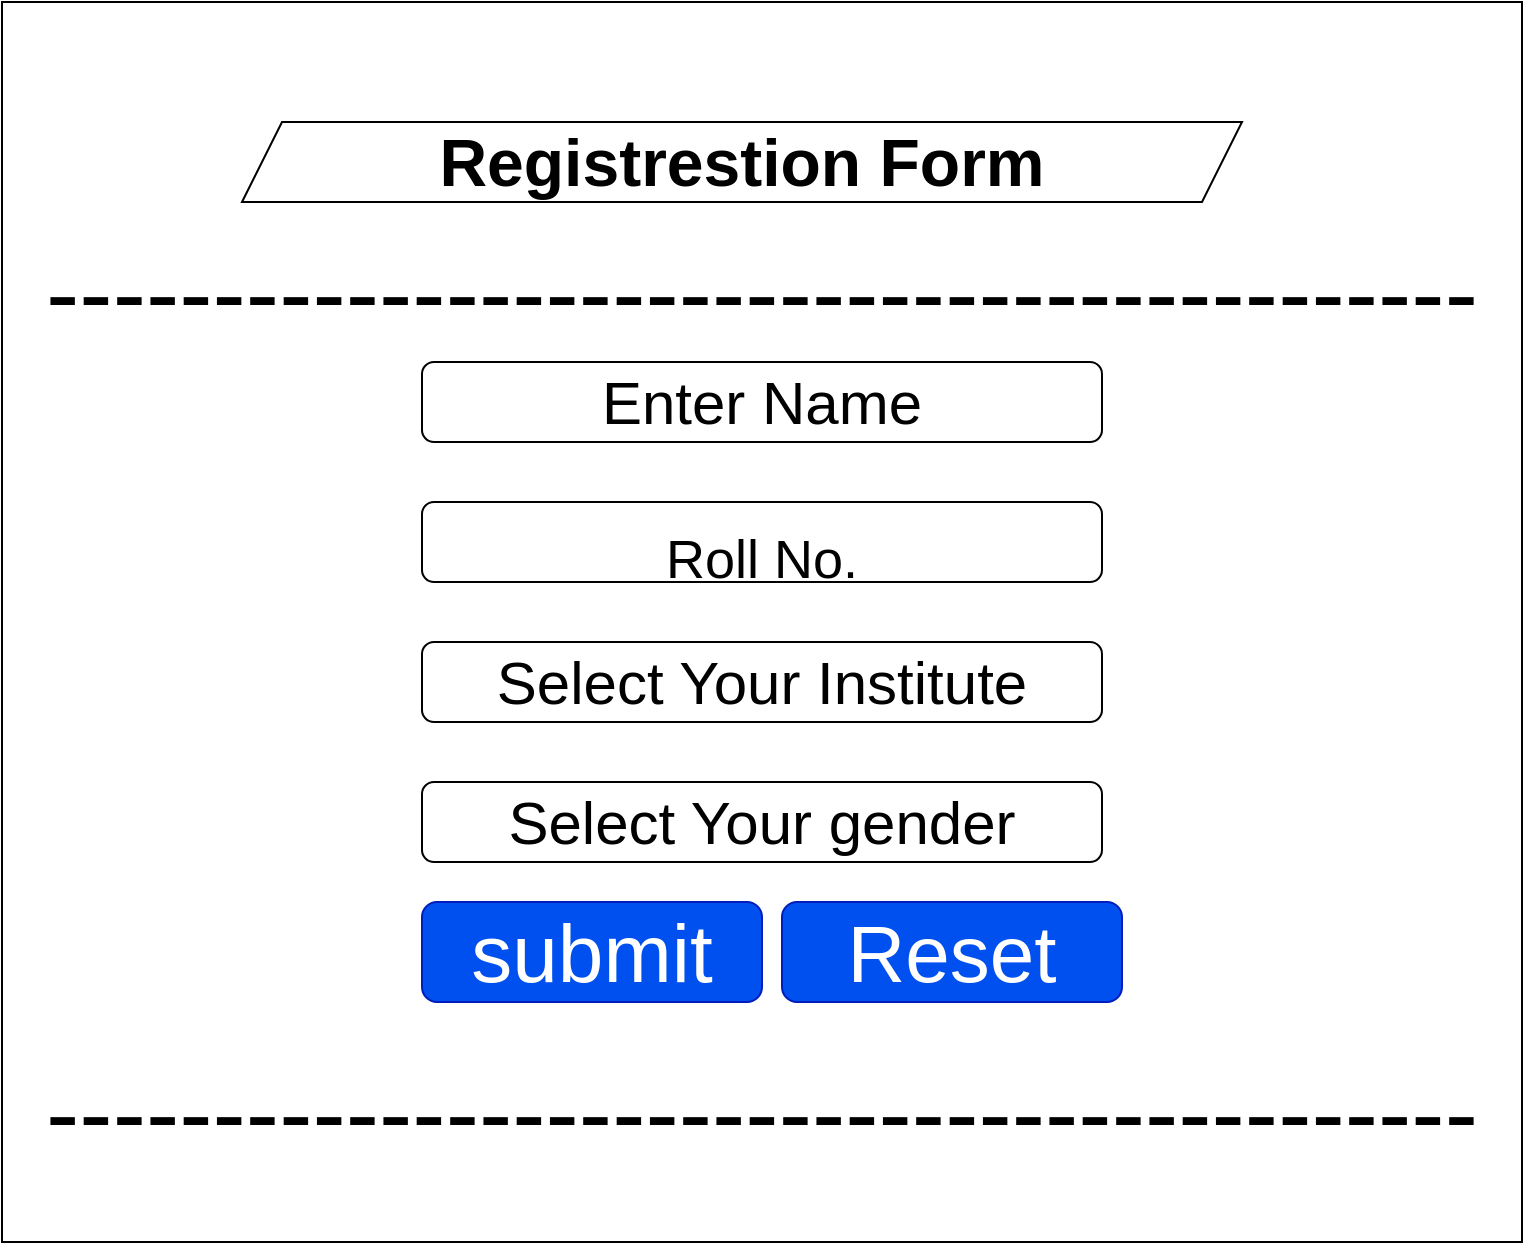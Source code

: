 <mxfile version="28.0.6">
  <diagram name="Page-1" id="E_C2FgLV05fxSceBKMsZ">
    <mxGraphModel dx="1042" dy="623" grid="1" gridSize="10" guides="1" tooltips="1" connect="1" arrows="1" fold="1" page="1" pageScale="1" pageWidth="850" pageHeight="1100" math="0" shadow="0">
      <root>
        <mxCell id="0" />
        <mxCell id="1" parent="0" />
        <mxCell id="4bU7H1YwfBVtHh8ljjKs-2" value="" style="rounded=0;whiteSpace=wrap;html=1;strokeColor=default;" parent="1" vertex="1">
          <mxGeometry x="60" y="330" width="760" height="620" as="geometry" />
        </mxCell>
        <mxCell id="4bU7H1YwfBVtHh8ljjKs-14" value="-------------------------------------------" style="text;html=1;align=center;verticalAlign=middle;whiteSpace=wrap;rounded=0;fontSize=50;" parent="1" vertex="1">
          <mxGeometry x="80" y="460" width="720" height="30" as="geometry" />
        </mxCell>
        <mxCell id="4bU7H1YwfBVtHh8ljjKs-17" value="&lt;span style=&quot;font-size: 30px;&quot;&gt;Enter Name&lt;/span&gt;" style="rounded=1;whiteSpace=wrap;html=1;" parent="1" vertex="1">
          <mxGeometry x="270" y="510" width="340" height="40" as="geometry" />
        </mxCell>
        <mxCell id="4bU7H1YwfBVtHh8ljjKs-19" value="&lt;span style=&quot;font-size: 30px;&quot;&gt;Select Your Institute&lt;/span&gt;" style="rounded=1;whiteSpace=wrap;html=1;" parent="1" vertex="1">
          <mxGeometry x="270" y="650" width="340" height="40" as="geometry" />
        </mxCell>
        <mxCell id="4bU7H1YwfBVtHh8ljjKs-21" value="&lt;font style=&quot;color: light-dark(rgb(0, 0, 0), rgb(255, 255, 255)); font-size: 27px;&quot;&gt;&lt;br&gt;&lt;/font&gt;&lt;div&gt;&lt;font style=&quot;font-size: 27px;&quot;&gt;Roll No.&lt;br&gt;&lt;/font&gt;&lt;div&gt;&lt;br&gt;&lt;/div&gt;&lt;/div&gt;" style="rounded=1;whiteSpace=wrap;html=1;" parent="1" vertex="1">
          <mxGeometry x="270" y="580" width="340" height="40" as="geometry" />
        </mxCell>
        <mxCell id="4bU7H1YwfBVtHh8ljjKs-22" value="&lt;font style=&quot;font-size: 41px;&quot;&gt;submit&lt;/font&gt;" style="rounded=1;whiteSpace=wrap;html=1;fontSize=44;fillColor=#0050ef;fontColor=#ffffff;strokeColor=#001DBC;" parent="1" vertex="1">
          <mxGeometry x="270" y="780" width="170" height="50" as="geometry" />
        </mxCell>
        <mxCell id="4bU7H1YwfBVtHh8ljjKs-23" value="-------------------------------------------" style="text;html=1;align=center;verticalAlign=middle;whiteSpace=wrap;rounded=0;fontSize=50;" parent="1" vertex="1">
          <mxGeometry x="80" y="870" width="720" height="30" as="geometry" />
        </mxCell>
        <mxCell id="_6uMBUElYHicD9cn7aDi-2" value="&lt;b style=&quot;font-size: 33px;&quot;&gt;Registrestion Form&lt;/b&gt;" style="shape=parallelogram;perimeter=parallelogramPerimeter;whiteSpace=wrap;html=1;fixedSize=1;rounded=0;strokeColor=default;align=center;verticalAlign=middle;fontFamily=Helvetica;fontSize=12;fontColor=default;fillColor=default;" vertex="1" parent="1">
          <mxGeometry x="180" y="390" width="500" height="40" as="geometry" />
        </mxCell>
        <mxCell id="_6uMBUElYHicD9cn7aDi-4" value="&lt;span style=&quot;font-size: 30px;&quot;&gt;Select Your gender&lt;/span&gt;" style="rounded=1;whiteSpace=wrap;html=1;" vertex="1" parent="1">
          <mxGeometry x="270" y="720" width="340" height="40" as="geometry" />
        </mxCell>
        <mxCell id="_6uMBUElYHicD9cn7aDi-6" value="&lt;font style=&quot;font-size: 40px;&quot;&gt;Reset&lt;/font&gt;" style="rounded=1;whiteSpace=wrap;html=1;fontSize=44;fillColor=#0050ef;fontColor=#ffffff;strokeColor=#001DBC;" vertex="1" parent="1">
          <mxGeometry x="450" y="780" width="170" height="50" as="geometry" />
        </mxCell>
      </root>
    </mxGraphModel>
  </diagram>
</mxfile>
